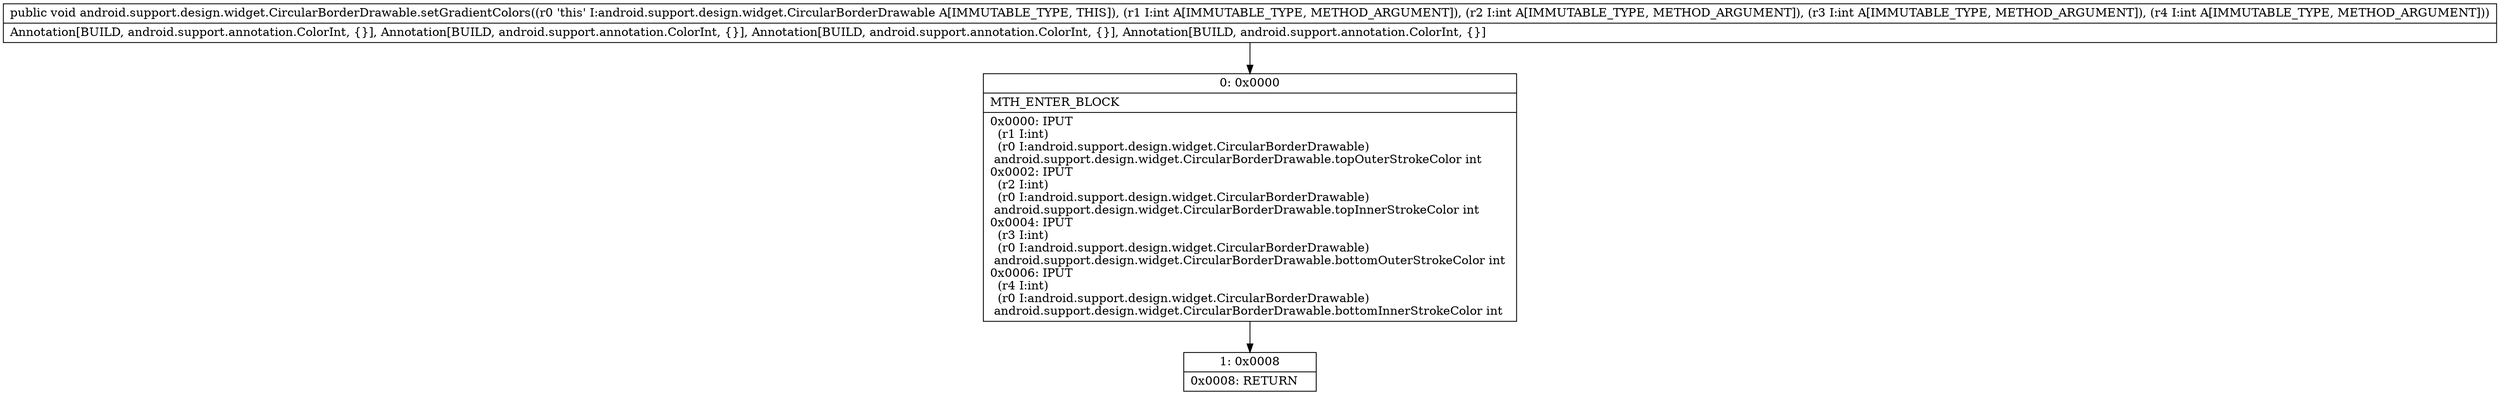 digraph "CFG forandroid.support.design.widget.CircularBorderDrawable.setGradientColors(IIII)V" {
Node_0 [shape=record,label="{0\:\ 0x0000|MTH_ENTER_BLOCK\l|0x0000: IPUT  \l  (r1 I:int)\l  (r0 I:android.support.design.widget.CircularBorderDrawable)\l android.support.design.widget.CircularBorderDrawable.topOuterStrokeColor int \l0x0002: IPUT  \l  (r2 I:int)\l  (r0 I:android.support.design.widget.CircularBorderDrawable)\l android.support.design.widget.CircularBorderDrawable.topInnerStrokeColor int \l0x0004: IPUT  \l  (r3 I:int)\l  (r0 I:android.support.design.widget.CircularBorderDrawable)\l android.support.design.widget.CircularBorderDrawable.bottomOuterStrokeColor int \l0x0006: IPUT  \l  (r4 I:int)\l  (r0 I:android.support.design.widget.CircularBorderDrawable)\l android.support.design.widget.CircularBorderDrawable.bottomInnerStrokeColor int \l}"];
Node_1 [shape=record,label="{1\:\ 0x0008|0x0008: RETURN   \l}"];
MethodNode[shape=record,label="{public void android.support.design.widget.CircularBorderDrawable.setGradientColors((r0 'this' I:android.support.design.widget.CircularBorderDrawable A[IMMUTABLE_TYPE, THIS]), (r1 I:int A[IMMUTABLE_TYPE, METHOD_ARGUMENT]), (r2 I:int A[IMMUTABLE_TYPE, METHOD_ARGUMENT]), (r3 I:int A[IMMUTABLE_TYPE, METHOD_ARGUMENT]), (r4 I:int A[IMMUTABLE_TYPE, METHOD_ARGUMENT]))  | Annotation[BUILD, android.support.annotation.ColorInt, \{\}], Annotation[BUILD, android.support.annotation.ColorInt, \{\}], Annotation[BUILD, android.support.annotation.ColorInt, \{\}], Annotation[BUILD, android.support.annotation.ColorInt, \{\}]\l}"];
MethodNode -> Node_0;
Node_0 -> Node_1;
}

